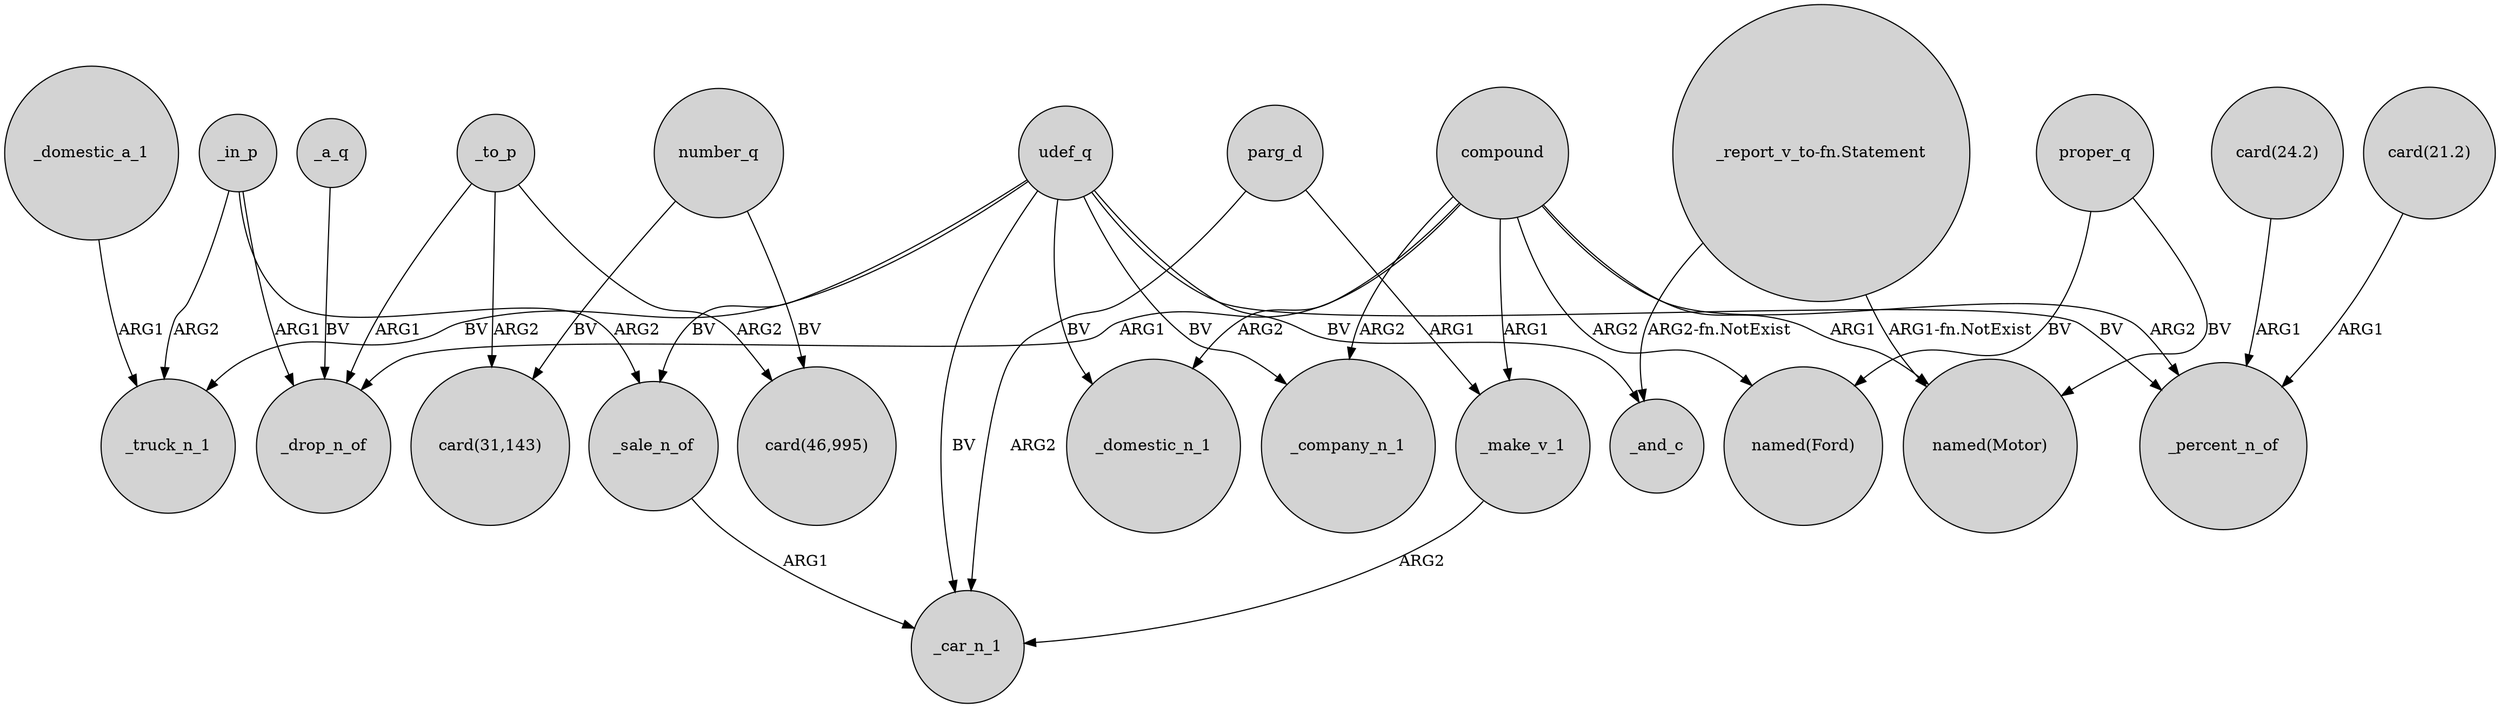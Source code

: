 digraph {
	node [shape=circle style=filled]
	compound -> _domestic_n_1 [label=ARG2]
	number_q -> "card(31,143)" [label=BV]
	_to_p -> _drop_n_of [label=ARG1]
	"_report_v_to-fn.Statement" -> "named(Motor)" [label="ARG1-fn.NotExist"]
	_in_p -> _truck_n_1 [label=ARG2]
	compound -> _company_n_1 [label=ARG2]
	_sale_n_of -> _car_n_1 [label=ARG1]
	_in_p -> _drop_n_of [label=ARG1]
	udef_q -> _domestic_n_1 [label=BV]
	_a_q -> _drop_n_of [label=BV]
	compound -> _drop_n_of [label=ARG1]
	"_report_v_to-fn.Statement" -> _and_c [label="ARG2-fn.NotExist"]
	compound -> "named(Motor)" [label=ARG1]
	compound -> _percent_n_of [label=ARG2]
	_in_p -> _sale_n_of [label=ARG2]
	_make_v_1 -> _car_n_1 [label=ARG2]
	udef_q -> _truck_n_1 [label=BV]
	proper_q -> "named(Motor)" [label=BV]
	parg_d -> _car_n_1 [label=ARG2]
	_to_p -> "card(46,995)" [label=ARG2]
	"card(24.2)" -> _percent_n_of [label=ARG1]
	proper_q -> "named(Ford)" [label=BV]
	compound -> "named(Ford)" [label=ARG2]
	udef_q -> _sale_n_of [label=BV]
	_domestic_a_1 -> _truck_n_1 [label=ARG1]
	udef_q -> _car_n_1 [label=BV]
	parg_d -> _make_v_1 [label=ARG1]
	udef_q -> _percent_n_of [label=BV]
	compound -> _make_v_1 [label=ARG1]
	number_q -> "card(46,995)" [label=BV]
	_to_p -> "card(31,143)" [label=ARG2]
	udef_q -> _and_c [label=BV]
	"card(21.2)" -> _percent_n_of [label=ARG1]
	udef_q -> _company_n_1 [label=BV]
}
